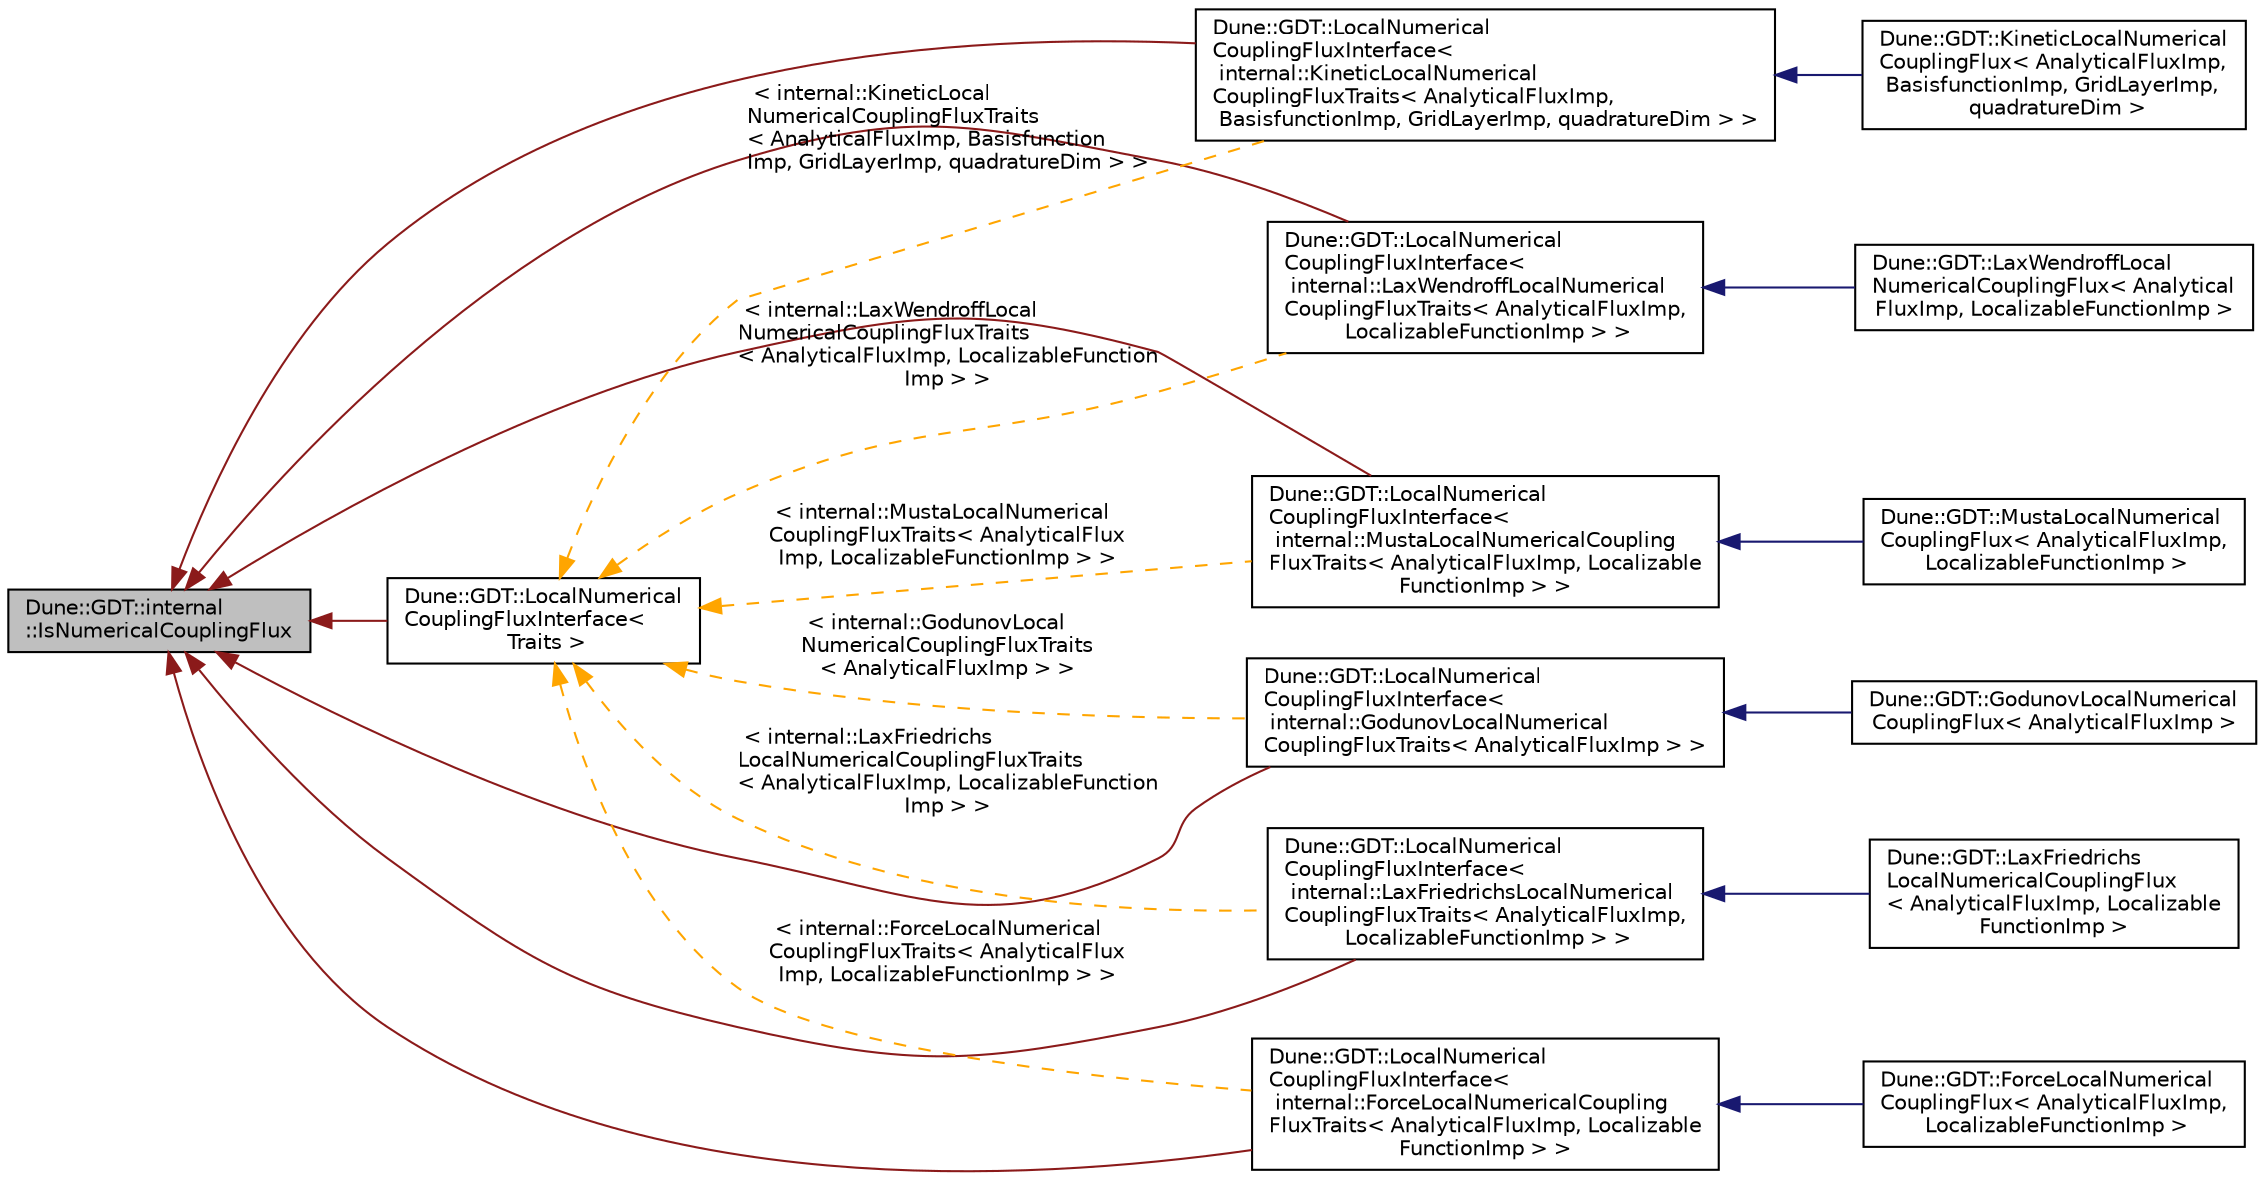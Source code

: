 digraph "Dune::GDT::internal::IsNumericalCouplingFlux"
{
  edge [fontname="Helvetica",fontsize="10",labelfontname="Helvetica",labelfontsize="10"];
  node [fontname="Helvetica",fontsize="10",shape=record];
  rankdir="LR";
  Node0 [label="Dune::GDT::internal\l::IsNumericalCouplingFlux",height=0.2,width=0.4,color="black", fillcolor="grey75", style="filled", fontcolor="black"];
  Node0 -> Node1 [dir="back",color="firebrick4",fontsize="10",style="solid",fontname="Helvetica"];
  Node1 [label="Dune::GDT::LocalNumerical\lCouplingFluxInterface\<\l Traits \>",height=0.2,width=0.4,color="black", fillcolor="white", style="filled",URL="$a01468.html"];
  Node1 -> Node2 [dir="back",color="orange",fontsize="10",style="dashed",label=" \< internal::MustaLocalNumerical\lCouplingFluxTraits\< AnalyticalFlux\lImp, LocalizableFunctionImp \> \>" ,fontname="Helvetica"];
  Node2 [label="Dune::GDT::LocalNumerical\lCouplingFluxInterface\<\l internal::MustaLocalNumericalCoupling\lFluxTraits\< AnalyticalFluxImp, Localizable\lFunctionImp \> \>",height=0.2,width=0.4,color="black", fillcolor="white", style="filled",URL="$a01468.html"];
  Node2 -> Node3 [dir="back",color="midnightblue",fontsize="10",style="solid",fontname="Helvetica"];
  Node3 [label="Dune::GDT::MustaLocalNumerical\lCouplingFlux\< AnalyticalFluxImp,\l LocalizableFunctionImp \>",height=0.2,width=0.4,color="black", fillcolor="white", style="filled",URL="$a01560.html",tooltip="Lax-Friedrichs flux evaluation for inner intersections and periodic boundary intersections. "];
  Node1 -> Node4 [dir="back",color="orange",fontsize="10",style="dashed",label=" \< internal::LaxWendroffLocal\lNumericalCouplingFluxTraits\l\< AnalyticalFluxImp, LocalizableFunction\lImp \> \>" ,fontname="Helvetica"];
  Node4 [label="Dune::GDT::LocalNumerical\lCouplingFluxInterface\<\l internal::LaxWendroffLocalNumerical\lCouplingFluxTraits\< AnalyticalFluxImp,\l LocalizableFunctionImp \> \>",height=0.2,width=0.4,color="black", fillcolor="white", style="filled",URL="$a01468.html"];
  Node4 -> Node5 [dir="back",color="midnightblue",fontsize="10",style="solid",fontname="Helvetica"];
  Node5 [label="Dune::GDT::LaxWendroffLocal\lNumericalCouplingFlux\< Analytical\lFluxImp, LocalizableFunctionImp \>",height=0.2,width=0.4,color="black", fillcolor="white", style="filled",URL="$a01540.html",tooltip="Lax-Friedrichs flux evaluation for inner intersections and periodic boundary intersections. "];
  Node1 -> Node6 [dir="back",color="orange",fontsize="10",style="dashed",label=" \< internal::KineticLocal\lNumericalCouplingFluxTraits\l\< AnalyticalFluxImp, Basisfunction\lImp, GridLayerImp, quadratureDim \> \>" ,fontname="Helvetica"];
  Node6 [label="Dune::GDT::LocalNumerical\lCouplingFluxInterface\<\l internal::KineticLocalNumerical\lCouplingFluxTraits\< AnalyticalFluxImp,\l BasisfunctionImp, GridLayerImp, quadratureDim \> \>",height=0.2,width=0.4,color="black", fillcolor="white", style="filled",URL="$a01468.html"];
  Node6 -> Node7 [dir="back",color="midnightblue",fontsize="10",style="solid",fontname="Helvetica"];
  Node7 [label="Dune::GDT::KineticLocalNumerical\lCouplingFlux\< AnalyticalFluxImp,\l BasisfunctionImp, GridLayerImp,\l quadratureDim \>",height=0.2,width=0.4,color="black", fillcolor="white", style="filled",URL="$a01484.html",tooltip="Kinetic flux evaluation for inner intersections and periodic boundary intersections. "];
  Node1 -> Node8 [dir="back",color="orange",fontsize="10",style="dashed",label=" \< internal::GodunovLocal\lNumericalCouplingFluxTraits\l\< AnalyticalFluxImp \> \>" ,fontname="Helvetica"];
  Node8 [label="Dune::GDT::LocalNumerical\lCouplingFluxInterface\<\l internal::GodunovLocalNumerical\lCouplingFluxTraits\< AnalyticalFluxImp \> \>",height=0.2,width=0.4,color="black", fillcolor="white", style="filled",URL="$a01468.html"];
  Node8 -> Node9 [dir="back",color="midnightblue",fontsize="10",style="solid",fontname="Helvetica"];
  Node9 [label="Dune::GDT::GodunovLocalNumerical\lCouplingFlux\< AnalyticalFluxImp \>",height=0.2,width=0.4,color="black", fillcolor="white", style="filled",URL="$a01424.html",tooltip="Lax-Friedrichs flux evaluation for inner intersections and periodic boundary intersections. "];
  Node1 -> Node10 [dir="back",color="orange",fontsize="10",style="dashed",label=" \< internal::LaxFriedrichs\lLocalNumericalCouplingFluxTraits\l\< AnalyticalFluxImp, LocalizableFunction\lImp \> \>" ,fontname="Helvetica"];
  Node10 [label="Dune::GDT::LocalNumerical\lCouplingFluxInterface\<\l internal::LaxFriedrichsLocalNumerical\lCouplingFluxTraits\< AnalyticalFluxImp,\l LocalizableFunctionImp \> \>",height=0.2,width=0.4,color="black", fillcolor="white", style="filled",URL="$a01468.html"];
  Node10 -> Node11 [dir="back",color="midnightblue",fontsize="10",style="solid",fontname="Helvetica"];
  Node11 [label="Dune::GDT::LaxFriedrichs\lLocalNumericalCouplingFlux\l\< AnalyticalFluxImp, Localizable\lFunctionImp \>",height=0.2,width=0.4,color="black", fillcolor="white", style="filled",URL="$a01504.html",tooltip="Lax-Friedrichs flux evaluation for inner intersections and periodic boundary intersections. "];
  Node1 -> Node12 [dir="back",color="orange",fontsize="10",style="dashed",label=" \< internal::ForceLocalNumerical\lCouplingFluxTraits\< AnalyticalFlux\lImp, LocalizableFunctionImp \> \>" ,fontname="Helvetica"];
  Node12 [label="Dune::GDT::LocalNumerical\lCouplingFluxInterface\<\l internal::ForceLocalNumericalCoupling\lFluxTraits\< AnalyticalFluxImp, Localizable\lFunctionImp \> \>",height=0.2,width=0.4,color="black", fillcolor="white", style="filled",URL="$a01468.html"];
  Node12 -> Node13 [dir="back",color="midnightblue",fontsize="10",style="solid",fontname="Helvetica"];
  Node13 [label="Dune::GDT::ForceLocalNumerical\lCouplingFlux\< AnalyticalFluxImp,\l LocalizableFunctionImp \>",height=0.2,width=0.4,color="black", fillcolor="white", style="filled",URL="$a01408.html",tooltip="Lax-Friedrichs flux evaluation for inner intersections and periodic boundary intersections. "];
  Node0 -> Node12 [dir="back",color="firebrick4",fontsize="10",style="solid",fontname="Helvetica"];
  Node0 -> Node8 [dir="back",color="firebrick4",fontsize="10",style="solid",fontname="Helvetica"];
  Node0 -> Node6 [dir="back",color="firebrick4",fontsize="10",style="solid",fontname="Helvetica"];
  Node0 -> Node10 [dir="back",color="firebrick4",fontsize="10",style="solid",fontname="Helvetica"];
  Node0 -> Node4 [dir="back",color="firebrick4",fontsize="10",style="solid",fontname="Helvetica"];
  Node0 -> Node2 [dir="back",color="firebrick4",fontsize="10",style="solid",fontname="Helvetica"];
}
